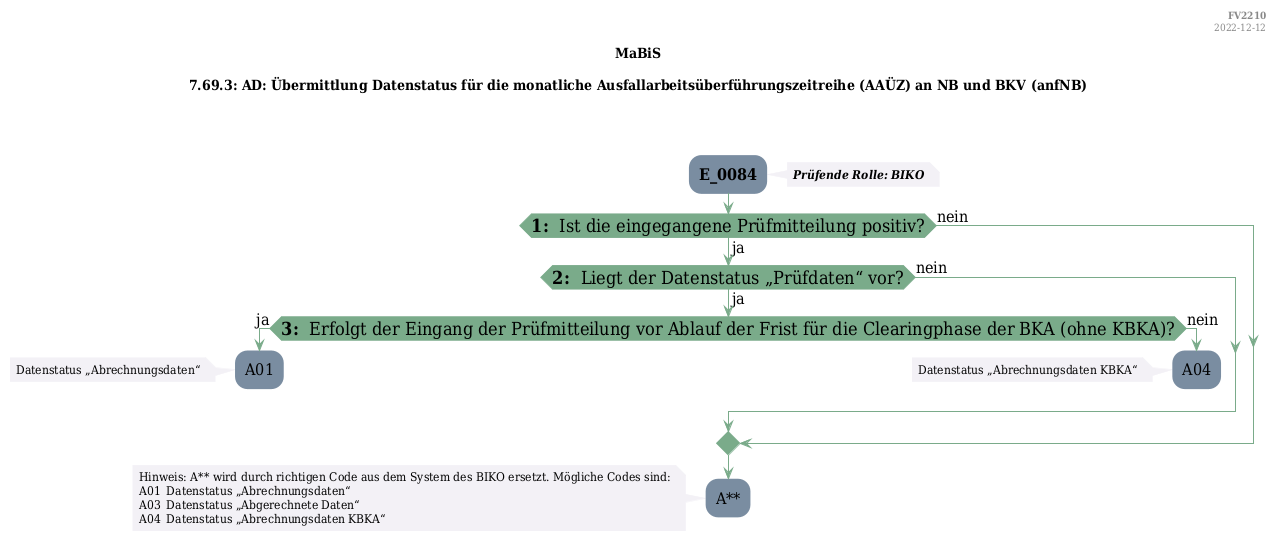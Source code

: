 @startuml
skinparam Shadowing false
skinparam NoteBorderColor #f3f1f6
skinparam NoteBackgroundColor #f3f1f6
skinparam NoteFontSize 12
skinparam ActivityBorderColor none
skinparam ActivityBackgroundColor #7a8da1
skinparam ActivityFontSize 16
skinparam ArrowColor #7aab8a
skinparam ArrowFontSize 16
skinparam ActivityDiamondBackgroundColor #7aab8a
skinparam ActivityDiamondBorderColor #7aab8a
skinparam ActivityDiamondFontSize 18
skinparam defaultFontName DejaVu Serif Condensed
skinparam ActivityEndColor #669580

header
<b>FV2210
2022-12-12
endheader

title
MaBiS

7.69.3: AD: Übermittlung Datenstatus für die monatliche Ausfallarbeitsüberführungszeitreihe (AAÜZ) an NB und BKV (anfNB)



end title
:<b>E_0084</b>;
note right
<b><i>Prüfende Rolle: BIKO
end note

if (<b>1: </b> Ist die eingegangene Prüfmitteilung positiv?) then (ja)
    if (<b>2: </b> Liegt der Datenstatus „Prüfdaten“ vor?) then (ja)
        if (<b>3: </b> Erfolgt der Eingang der Prüfmitteilung vor Ablauf der Frist für die Clearingphase der BKA (ohne KBKA&#41;?) then (ja)
            :A01;
            note left
                Datenstatus „Abrechnungsdaten“
            endnote
            kill;
        else (nein)
            :A04;
            note left
                Datenstatus „Abrechnungsdaten KBKA“
            endnote
            kill;
        endif
    else (nein)
    endif
else (nein)
endif
:A**;
note left
    Hinweis: A** wird durch richtigen Code aus dem System des BIKO ersetzt. Mögliche Codes sind:
    A01	Datenstatus „Abrechnungsdaten“
    A03	Datenstatus „Abgerechnete Daten“
    A04	Datenstatus „Abrechnungsdaten KBKA“
endnote
kill;

@enduml
